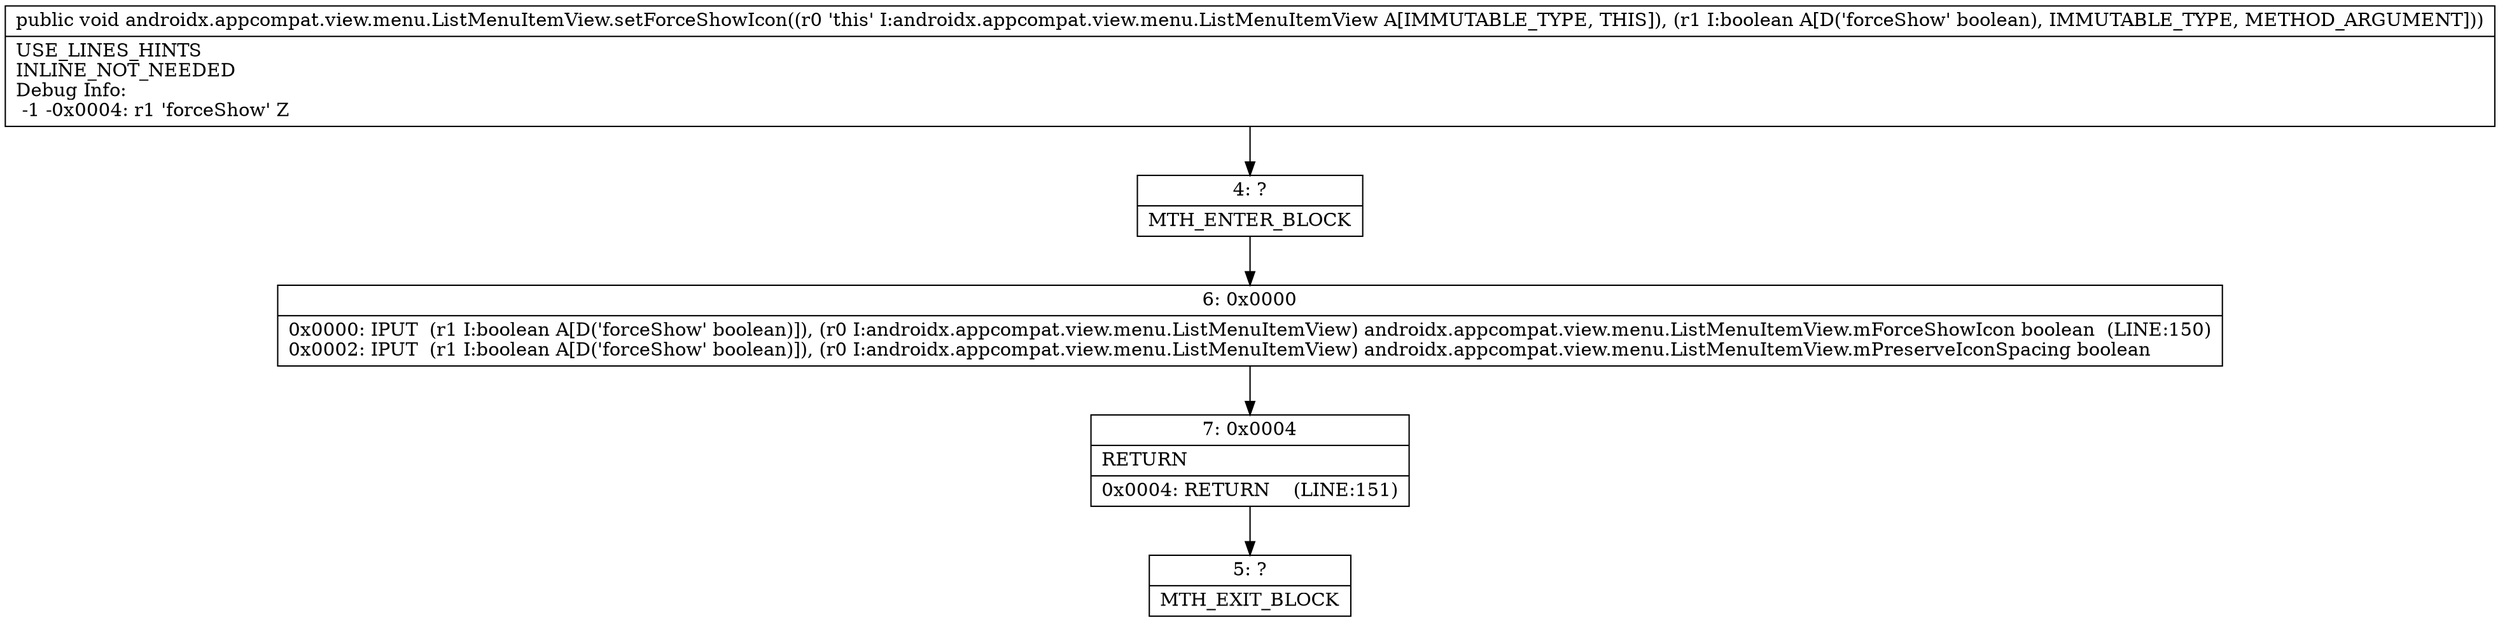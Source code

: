 digraph "CFG forandroidx.appcompat.view.menu.ListMenuItemView.setForceShowIcon(Z)V" {
Node_4 [shape=record,label="{4\:\ ?|MTH_ENTER_BLOCK\l}"];
Node_6 [shape=record,label="{6\:\ 0x0000|0x0000: IPUT  (r1 I:boolean A[D('forceShow' boolean)]), (r0 I:androidx.appcompat.view.menu.ListMenuItemView) androidx.appcompat.view.menu.ListMenuItemView.mForceShowIcon boolean  (LINE:150)\l0x0002: IPUT  (r1 I:boolean A[D('forceShow' boolean)]), (r0 I:androidx.appcompat.view.menu.ListMenuItemView) androidx.appcompat.view.menu.ListMenuItemView.mPreserveIconSpacing boolean \l}"];
Node_7 [shape=record,label="{7\:\ 0x0004|RETURN\l|0x0004: RETURN    (LINE:151)\l}"];
Node_5 [shape=record,label="{5\:\ ?|MTH_EXIT_BLOCK\l}"];
MethodNode[shape=record,label="{public void androidx.appcompat.view.menu.ListMenuItemView.setForceShowIcon((r0 'this' I:androidx.appcompat.view.menu.ListMenuItemView A[IMMUTABLE_TYPE, THIS]), (r1 I:boolean A[D('forceShow' boolean), IMMUTABLE_TYPE, METHOD_ARGUMENT]))  | USE_LINES_HINTS\lINLINE_NOT_NEEDED\lDebug Info:\l  \-1 \-0x0004: r1 'forceShow' Z\l}"];
MethodNode -> Node_4;Node_4 -> Node_6;
Node_6 -> Node_7;
Node_7 -> Node_5;
}

